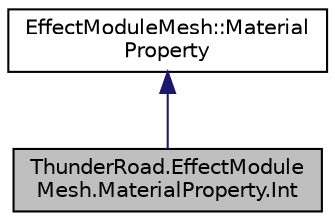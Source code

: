 digraph "ThunderRoad.EffectModuleMesh.MaterialProperty.Int"
{
 // LATEX_PDF_SIZE
  edge [fontname="Helvetica",fontsize="10",labelfontname="Helvetica",labelfontsize="10"];
  node [fontname="Helvetica",fontsize="10",shape=record];
  Node1 [label="ThunderRoad.EffectModule\lMesh.MaterialProperty.Int",height=0.2,width=0.4,color="black", fillcolor="grey75", style="filled", fontcolor="black",tooltip="Class Int. Implements the ThunderRoad.EffectModuleMesh.MaterialProperty"];
  Node2 -> Node1 [dir="back",color="midnightblue",fontsize="10",style="solid",fontname="Helvetica"];
  Node2 [label="EffectModuleMesh::Material\lProperty",height=0.2,width=0.4,color="black", fillcolor="white", style="filled",URL="$class_thunder_road_1_1_effect_module_mesh_1_1_material_property.html",tooltip="Class MaterialProperty."];
}
